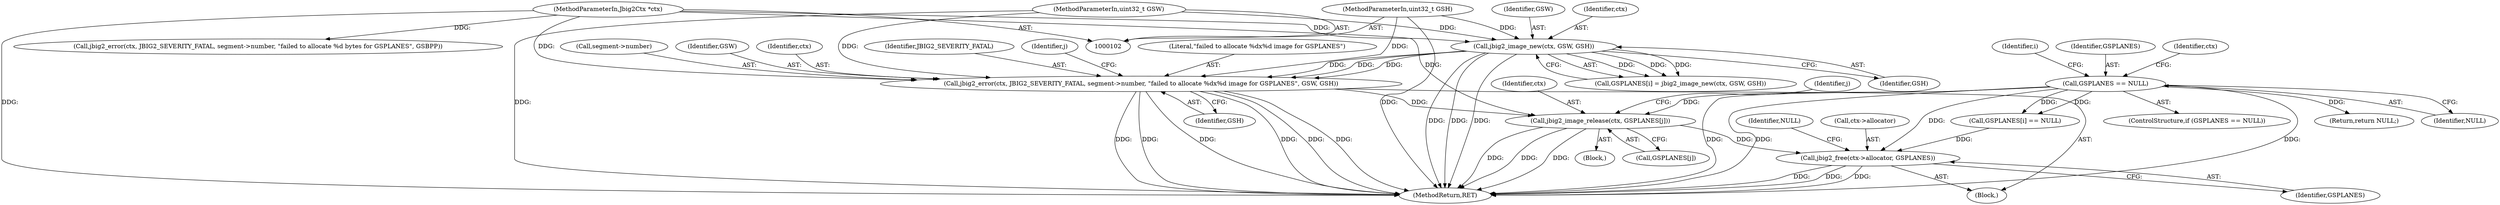 digraph "0_ghostscript_e698d5c11d27212aa1098bc5b1673a3378563092_1@array" {
"1000201" [label="(Call,jbig2_image_release(ctx, GSPLANES[j]))"];
"1000180" [label="(Call,jbig2_error(ctx, JBIG2_SEVERITY_FATAL, segment->number, \"failed to allocate %dx%d image for GSPLANES\", GSW, GSH))"];
"1000169" [label="(Call,jbig2_image_new(ctx, GSW, GSH))"];
"1000103" [label="(MethodParameterIn,Jbig2Ctx *ctx)"];
"1000108" [label="(MethodParameterIn,uint32_t GSW)"];
"1000109" [label="(MethodParameterIn,uint32_t GSH)"];
"1000141" [label="(Call,GSPLANES == NULL)"];
"1000206" [label="(Call,jbig2_free(ctx->allocator, GSPLANES))"];
"1000182" [label="(Identifier,JBIG2_SEVERITY_FATAL)"];
"1000188" [label="(Identifier,GSH)"];
"1000191" [label="(Identifier,j)"];
"1000186" [label="(Literal,\"failed to allocate %dx%d image for GSPLANES\")"];
"1000143" [label="(Identifier,NULL)"];
"1000212" [label="(Identifier,NULL)"];
"1000180" [label="(Call,jbig2_error(ctx, JBIG2_SEVERITY_FATAL, segment->number, \"failed to allocate %dx%d image for GSPLANES\", GSW, GSH))"];
"1000206" [label="(Call,jbig2_free(ctx->allocator, GSPLANES))"];
"1000157" [label="(Identifier,i)"];
"1000213" [label="(MethodReturn,RET)"];
"1000141" [label="(Call,GSPLANES == NULL)"];
"1000109" [label="(MethodParameterIn,uint32_t GSH)"];
"1000171" [label="(Identifier,GSW)"];
"1000165" [label="(Call,GSPLANES[i] = jbig2_image_new(ctx, GSW, GSH))"];
"1000140" [label="(ControlStructure,if (GSPLANES == NULL))"];
"1000210" [label="(Identifier,GSPLANES)"];
"1000142" [label="(Identifier,GSPLANES)"];
"1000108" [label="(MethodParameterIn,uint32_t GSW)"];
"1000169" [label="(Call,jbig2_image_new(ctx, GSW, GSH))"];
"1000203" [label="(Call,GSPLANES[j])"];
"1000200" [label="(Block,)"];
"1000146" [label="(Identifier,ctx)"];
"1000183" [label="(Call,segment->number)"];
"1000153" [label="(Return,return NULL;)"];
"1000207" [label="(Call,ctx->allocator)"];
"1000187" [label="(Identifier,GSW)"];
"1000103" [label="(MethodParameterIn,Jbig2Ctx *ctx)"];
"1000202" [label="(Identifier,ctx)"];
"1000201" [label="(Call,jbig2_image_release(ctx, GSPLANES[j]))"];
"1000179" [label="(Block,)"];
"1000170" [label="(Identifier,ctx)"];
"1000174" [label="(Call,GSPLANES[i] == NULL)"];
"1000145" [label="(Call,jbig2_error(ctx, JBIG2_SEVERITY_FATAL, segment->number, \"failed to allocate %d bytes for GSPLANES\", GSBPP))"];
"1000172" [label="(Identifier,GSH)"];
"1000199" [label="(Identifier,j)"];
"1000181" [label="(Identifier,ctx)"];
"1000201" -> "1000200"  [label="AST: "];
"1000201" -> "1000203"  [label="CFG: "];
"1000202" -> "1000201"  [label="AST: "];
"1000203" -> "1000201"  [label="AST: "];
"1000199" -> "1000201"  [label="CFG: "];
"1000201" -> "1000213"  [label="DDG: "];
"1000201" -> "1000213"  [label="DDG: "];
"1000201" -> "1000213"  [label="DDG: "];
"1000180" -> "1000201"  [label="DDG: "];
"1000103" -> "1000201"  [label="DDG: "];
"1000141" -> "1000201"  [label="DDG: "];
"1000201" -> "1000206"  [label="DDG: "];
"1000180" -> "1000179"  [label="AST: "];
"1000180" -> "1000188"  [label="CFG: "];
"1000181" -> "1000180"  [label="AST: "];
"1000182" -> "1000180"  [label="AST: "];
"1000183" -> "1000180"  [label="AST: "];
"1000186" -> "1000180"  [label="AST: "];
"1000187" -> "1000180"  [label="AST: "];
"1000188" -> "1000180"  [label="AST: "];
"1000191" -> "1000180"  [label="CFG: "];
"1000180" -> "1000213"  [label="DDG: "];
"1000180" -> "1000213"  [label="DDG: "];
"1000180" -> "1000213"  [label="DDG: "];
"1000180" -> "1000213"  [label="DDG: "];
"1000180" -> "1000213"  [label="DDG: "];
"1000180" -> "1000213"  [label="DDG: "];
"1000169" -> "1000180"  [label="DDG: "];
"1000169" -> "1000180"  [label="DDG: "];
"1000169" -> "1000180"  [label="DDG: "];
"1000103" -> "1000180"  [label="DDG: "];
"1000108" -> "1000180"  [label="DDG: "];
"1000109" -> "1000180"  [label="DDG: "];
"1000169" -> "1000165"  [label="AST: "];
"1000169" -> "1000172"  [label="CFG: "];
"1000170" -> "1000169"  [label="AST: "];
"1000171" -> "1000169"  [label="AST: "];
"1000172" -> "1000169"  [label="AST: "];
"1000165" -> "1000169"  [label="CFG: "];
"1000169" -> "1000213"  [label="DDG: "];
"1000169" -> "1000213"  [label="DDG: "];
"1000169" -> "1000213"  [label="DDG: "];
"1000169" -> "1000165"  [label="DDG: "];
"1000169" -> "1000165"  [label="DDG: "];
"1000169" -> "1000165"  [label="DDG: "];
"1000103" -> "1000169"  [label="DDG: "];
"1000108" -> "1000169"  [label="DDG: "];
"1000109" -> "1000169"  [label="DDG: "];
"1000103" -> "1000102"  [label="AST: "];
"1000103" -> "1000213"  [label="DDG: "];
"1000103" -> "1000145"  [label="DDG: "];
"1000108" -> "1000102"  [label="AST: "];
"1000108" -> "1000213"  [label="DDG: "];
"1000109" -> "1000102"  [label="AST: "];
"1000109" -> "1000213"  [label="DDG: "];
"1000141" -> "1000140"  [label="AST: "];
"1000141" -> "1000143"  [label="CFG: "];
"1000142" -> "1000141"  [label="AST: "];
"1000143" -> "1000141"  [label="AST: "];
"1000146" -> "1000141"  [label="CFG: "];
"1000157" -> "1000141"  [label="CFG: "];
"1000141" -> "1000213"  [label="DDG: "];
"1000141" -> "1000213"  [label="DDG: "];
"1000141" -> "1000213"  [label="DDG: "];
"1000141" -> "1000153"  [label="DDG: "];
"1000141" -> "1000174"  [label="DDG: "];
"1000141" -> "1000174"  [label="DDG: "];
"1000141" -> "1000206"  [label="DDG: "];
"1000206" -> "1000179"  [label="AST: "];
"1000206" -> "1000210"  [label="CFG: "];
"1000207" -> "1000206"  [label="AST: "];
"1000210" -> "1000206"  [label="AST: "];
"1000212" -> "1000206"  [label="CFG: "];
"1000206" -> "1000213"  [label="DDG: "];
"1000206" -> "1000213"  [label="DDG: "];
"1000206" -> "1000213"  [label="DDG: "];
"1000174" -> "1000206"  [label="DDG: "];
}

